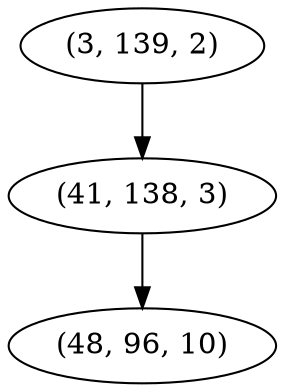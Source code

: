 digraph tree {
    "(3, 139, 2)";
    "(41, 138, 3)";
    "(48, 96, 10)";
    "(3, 139, 2)" -> "(41, 138, 3)";
    "(41, 138, 3)" -> "(48, 96, 10)";
}
